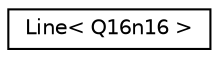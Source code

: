 digraph "Graphical Class Hierarchy"
{
  edge [fontname="Helvetica",fontsize="10",labelfontname="Helvetica",labelfontsize="10"];
  node [fontname="Helvetica",fontsize="10",shape=record];
  rankdir="LR";
  Node1 [label="Line\< Q16n16 \>",height=0.2,width=0.4,color="black", fillcolor="white", style="filled",URL="$class_line.html"];
}

